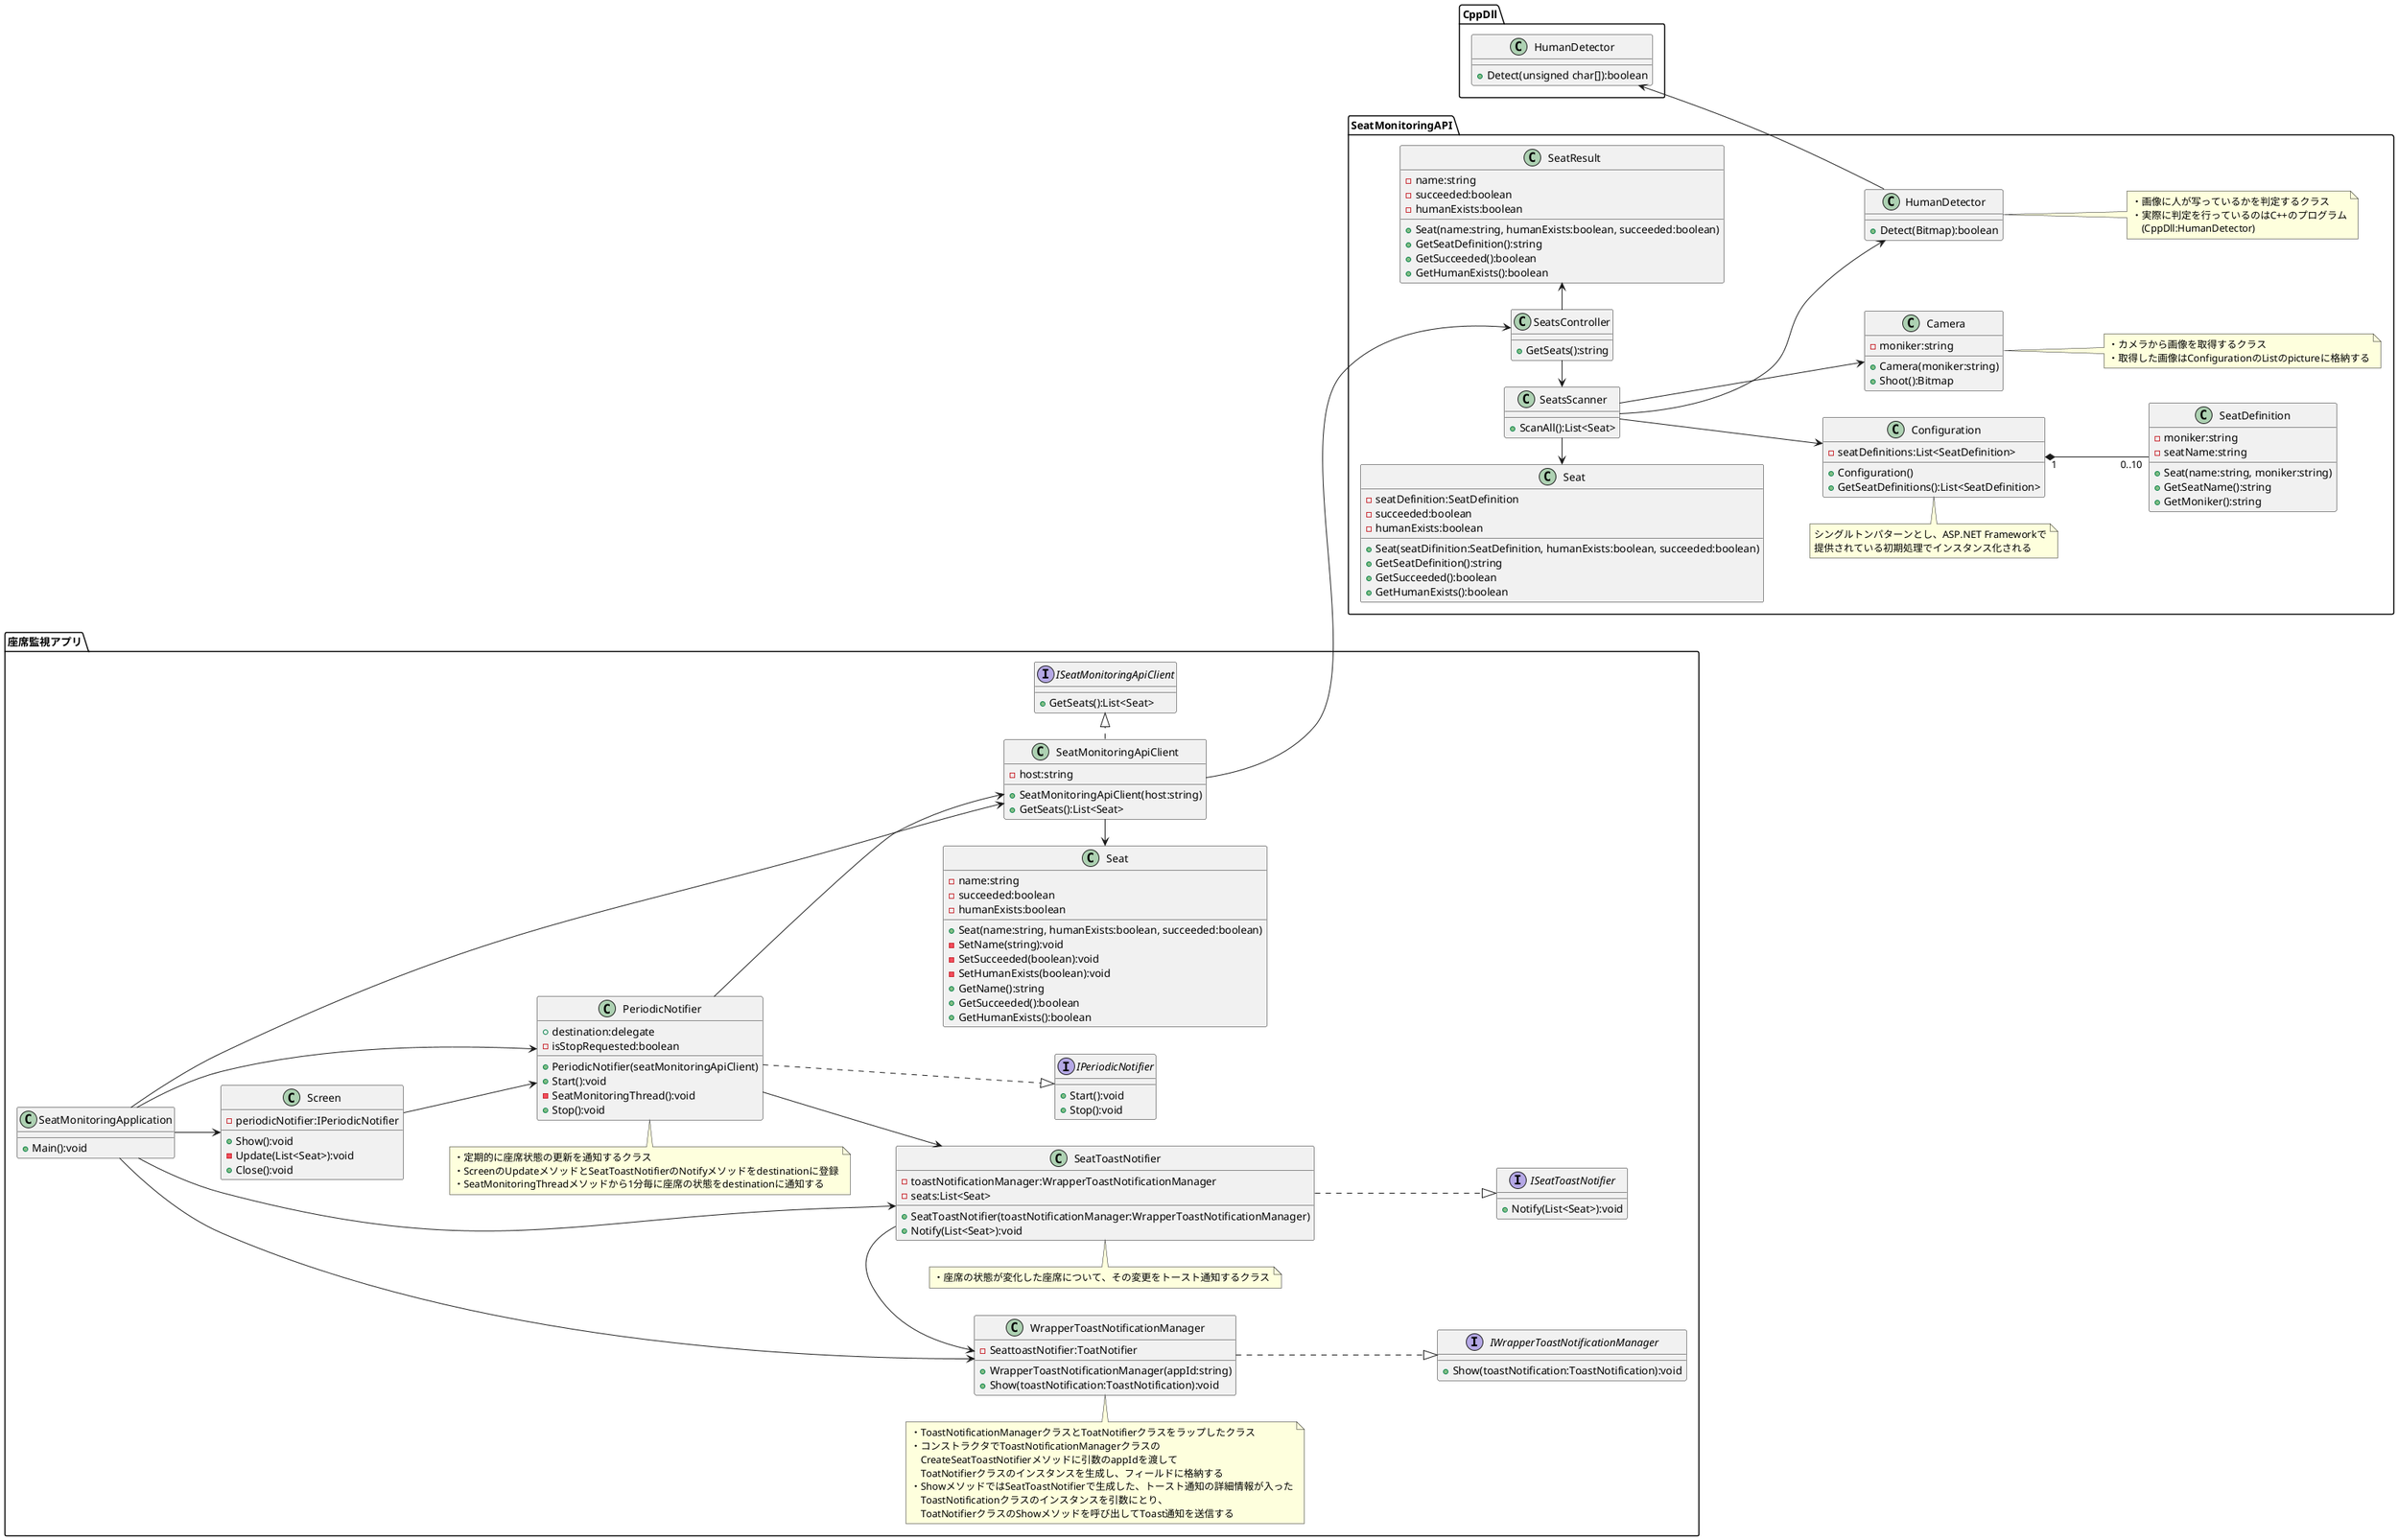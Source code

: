 @startuml クラス図
left to right direction

package 座席監視アプリ {
    class SeatMonitoringApplication {
        + Main():void
    }

	class Screen {
        - periodicNotifier:IPeriodicNotifier
        + Show():void
        - Update(List<Seat>):void
		+ Close():void
    }

    interface ISeatMonitoringApiClient {
        + GetSeats():List<Seat>
    }

    class SeatMonitoringApiClient {
        - host:string
        + SeatMonitoringApiClient(host:string)
        + GetSeats():List<Seat>
    }

    interface IPeriodicNotifier {
        + Start():void
        + Stop():void
    }

    class PeriodicNotifier {
        + destination:delegate
        - isStopRequested:boolean
        + PeriodicNotifier(seatMonitoringApiClient)
        + Start():void
        - SeatMonitoringThread():void
        + Stop():void
    }
    note top of PeriodicNotifier
        ・定期的に座席状態の更新を通知するクラス
        ・ScreenのUpdateメソッドとSeatToastNotifierのNotifyメソッドをdestinationに登録
        ・SeatMonitoringThreadメソッドから1分毎に座席の状態をdestinationに通知する
    end note

    interface ISeatToastNotifier {
        + Notify(List<Seat>):void
    }

    class SeatToastNotifier {
        - toastNotificationManager:WrapperToastNotificationManager
        - seats:List<Seat>
        + SeatToastNotifier(toastNotificationManager:WrapperToastNotificationManager)
        + Notify(List<Seat>):void
    }
    note top of SeatToastNotifier
        ・座席の状態が変化した座席について、その変更をトースト通知するクラス
    end note

    interface IWrapperToastNotificationManager {
        + Show(toastNotification:ToastNotification):void
    }

    class WrapperToastNotificationManager {
        - SeattoastNotifier:ToatNotifier
        + WrapperToastNotificationManager(appId:string)
        + Show(toastNotification:ToastNotification):void
    }
    note top of WrapperToastNotificationManager
        ・ToastNotificationManagerクラスとToatNotifierクラスをラップしたクラス
        ・コンストラクタでToastNotificationManagerクラスの
        　CreateSeatToastNotifierメソッドに引数のappIdを渡して
        　ToatNotifierクラスのインスタンスを生成し、フィールドに格納する
        ・ShowメソッドではSeatToastNotifierで生成した、トースト通知の詳細情報が入った
        　ToastNotificationクラスのインスタンスを引数にとり、
        　ToatNotifierクラスのShowメソッドを呼び出してToast通知を送信する
    end note

    class "Seat" as ClientSeat {
        - name:string
        - succeeded:boolean
        - humanExists:boolean
        + Seat(name:string, humanExists:boolean, succeeded:boolean)
        - SetName(string):void
        - SetSucceeded(boolean):void
        - SetHumanExists(boolean):void
        + GetName():string
        + GetSucceeded():boolean
        + GetHumanExists():boolean
    }
}

package SeatMonitoringAPI {
	class SeatsController {
        + GetSeats():string
    }

    class SeatsScanner {
        + ScanAll():List<Seat>
    }
    
    class "Configuration" as ServerConfiguration {
        - seatDefinitions:List<SeatDefinition>
        + Configuration()
        + GetSeatDefinitions():List<SeatDefinition>
    }
	note top of ServerConfiguration
		シングルトンパターンとし、ASP.NET Frameworkで
		提供されている初期処理でインスタンス化される
	end note

    class Camera {
        - moniker:string
        + Camera(moniker:string)
        + Shoot():Bitmap
    }
    note right of Camera
        ・カメラから画像を取得するクラス
        ・取得した画像はConfigurationのListのpictureに格納する
    end note
    
    class "HumanDetector" as CsHumanDetector {
        + Detect(Bitmap):boolean
    }
    note right of CsHumanDetector
        ・画像に人が写っているかを判定するクラス
        ・実際に判定を行っているのはC++のプログラム
        　(CppDll:HumanDetector)
    end note

    class SeatDefinition {
        - moniker:string
        - seatName:string
        + Seat(name:string, moniker:string)
        + GetSeatName():string
        + GetMoniker():string
    }

    class Seat {
        - seatDefinition:SeatDefinition
        - succeeded:boolean
        - humanExists:boolean
        + Seat(seatDifinition:SeatDefinition, humanExists:boolean, succeeded:boolean)
        + GetSeatDefinition():string
        + GetSucceeded():boolean
        + GetHumanExists():boolean
    }
    
    class SeatResult {
        - name:string
        - succeeded:boolean
        - humanExists:boolean
        + Seat(name:string, humanExists:boolean, succeeded:boolean)
        + GetSeatDefinition():string
        + GetSucceeded():boolean
        + GetHumanExists():boolean
    }
}

package CppDll {
    class "HumanDetector" as CppHumanDetector {
        + Detect(unsigned char[]):boolean
    }
}

SeatMonitoringApplication --> Screen
Screen --> PeriodicNotifier
SeatMonitoringApplication --> PeriodicNotifier
PeriodicNotifier ..|> IPeriodicNotifier
SeatMonitoringApplication --> SeatMonitoringApiClient
SeatMonitoringApplication --> SeatToastNotifier
SeatToastNotifier ..|> ISeatToastNotifier
PeriodicNotifier --> SeatToastNotifier
SeatMonitoringApplication --> WrapperToastNotificationManager
WrapperToastNotificationManager ..|> IWrapperToastNotificationManager
PeriodicNotifier --> SeatMonitoringApiClient
SeatMonitoringApiClient .|> ISeatMonitoringApiClient
SeatToastNotifier -> WrapperToastNotificationManager

SeatMonitoringApiClient -left-> ClientSeat
SeatMonitoringApiClient -down-> SeatsController
SeatsController -left-> SeatsScanner
ServerConfiguration "1"*-down-"0..10" SeatDefinition
SeatsScanner --> ServerConfiguration
SeatsScanner --> CsHumanDetector
SeatsScanner --> Camera
SeatsScanner -left-> Seat
CppHumanDetector <-- CsHumanDetector
SeatsController -> SeatResult

@enduml